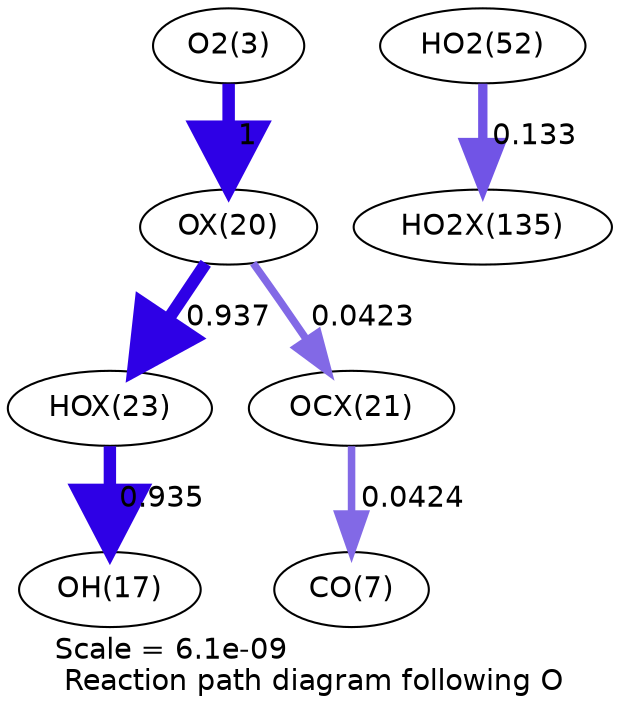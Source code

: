 digraph reaction_paths {
center=1;
s5 -> s54[fontname="Helvetica", penwidth=6, arrowsize=3, color="0.7, 1.5, 0.9"
, label=" 1"];
s54 -> s57[fontname="Helvetica", penwidth=5.95, arrowsize=2.98, color="0.7, 1.44, 0.9"
, label=" 0.937"];
s54 -> s55[fontname="Helvetica", penwidth=3.61, arrowsize=1.81, color="0.7, 0.542, 0.9"
, label=" 0.0423"];
s57 -> s19[fontname="Helvetica", penwidth=5.95, arrowsize=2.97, color="0.7, 1.44, 0.9"
, label=" 0.935"];
s21 -> s79[fontname="Helvetica", penwidth=4.48, arrowsize=2.24, color="0.7, 0.633, 0.9"
, label=" 0.133"];
s55 -> s9[fontname="Helvetica", penwidth=3.61, arrowsize=1.81, color="0.7, 0.542, 0.9"
, label=" 0.0424"];
s5 [ fontname="Helvetica", label="O2(3)"];
s9 [ fontname="Helvetica", label="CO(7)"];
s19 [ fontname="Helvetica", label="OH(17)"];
s21 [ fontname="Helvetica", label="HO2(52)"];
s54 [ fontname="Helvetica", label="OX(20)"];
s55 [ fontname="Helvetica", label="OCX(21)"];
s57 [ fontname="Helvetica", label="HOX(23)"];
s79 [ fontname="Helvetica", label="HO2X(135)"];
 label = "Scale = 6.1e-09\l Reaction path diagram following O";
 fontname = "Helvetica";
}

